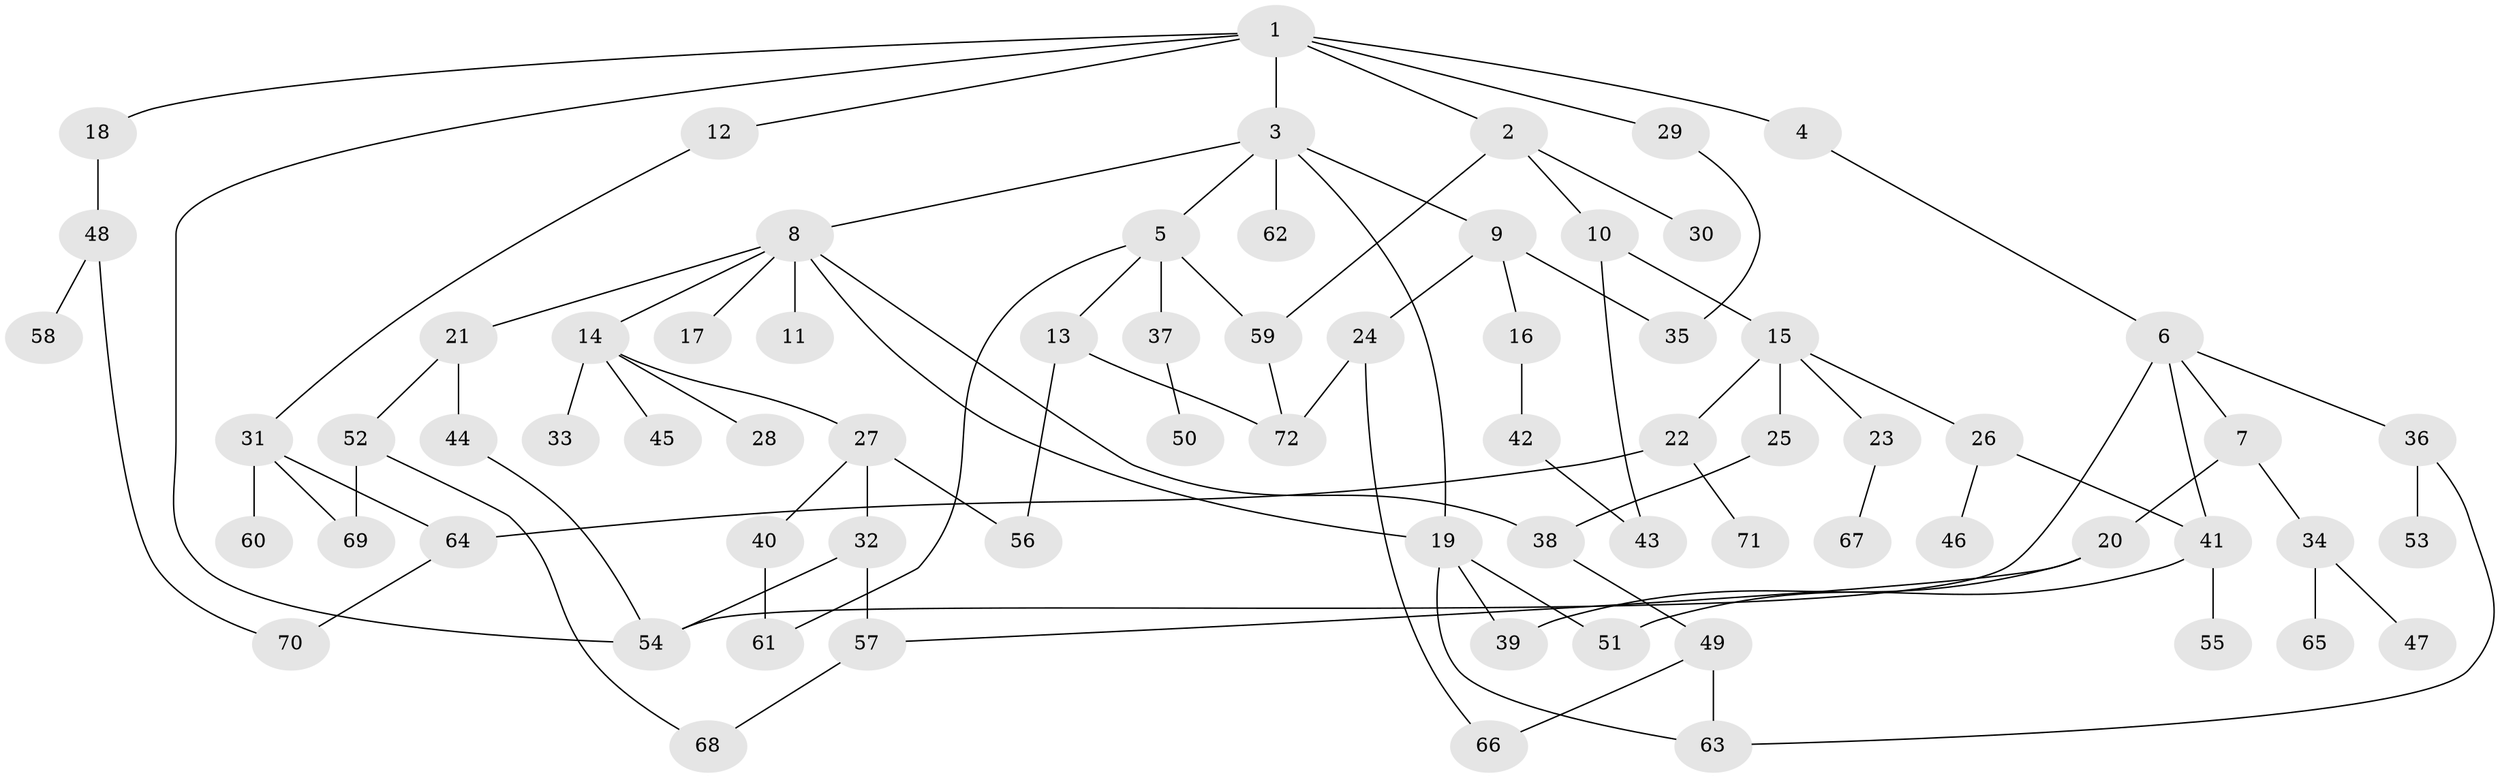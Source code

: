 // Generated by graph-tools (version 1.1) at 2025/25/03/09/25 03:25:31]
// undirected, 72 vertices, 94 edges
graph export_dot {
graph [start="1"]
  node [color=gray90,style=filled];
  1;
  2;
  3;
  4;
  5;
  6;
  7;
  8;
  9;
  10;
  11;
  12;
  13;
  14;
  15;
  16;
  17;
  18;
  19;
  20;
  21;
  22;
  23;
  24;
  25;
  26;
  27;
  28;
  29;
  30;
  31;
  32;
  33;
  34;
  35;
  36;
  37;
  38;
  39;
  40;
  41;
  42;
  43;
  44;
  45;
  46;
  47;
  48;
  49;
  50;
  51;
  52;
  53;
  54;
  55;
  56;
  57;
  58;
  59;
  60;
  61;
  62;
  63;
  64;
  65;
  66;
  67;
  68;
  69;
  70;
  71;
  72;
  1 -- 2;
  1 -- 3;
  1 -- 4;
  1 -- 12;
  1 -- 18;
  1 -- 29;
  1 -- 54;
  2 -- 10;
  2 -- 30;
  2 -- 59;
  3 -- 5;
  3 -- 8;
  3 -- 9;
  3 -- 19;
  3 -- 62;
  4 -- 6;
  5 -- 13;
  5 -- 37;
  5 -- 61;
  5 -- 59;
  6 -- 7;
  6 -- 36;
  6 -- 54;
  6 -- 41;
  7 -- 20;
  7 -- 34;
  8 -- 11;
  8 -- 14;
  8 -- 17;
  8 -- 21;
  8 -- 38;
  8 -- 19;
  9 -- 16;
  9 -- 24;
  9 -- 35;
  10 -- 15;
  10 -- 43;
  12 -- 31;
  13 -- 56;
  13 -- 72;
  14 -- 27;
  14 -- 28;
  14 -- 33;
  14 -- 45;
  15 -- 22;
  15 -- 23;
  15 -- 25;
  15 -- 26;
  16 -- 42;
  18 -- 48;
  19 -- 51;
  19 -- 63;
  19 -- 39;
  20 -- 39;
  20 -- 57;
  21 -- 44;
  21 -- 52;
  22 -- 64;
  22 -- 71;
  23 -- 67;
  24 -- 72;
  24 -- 66;
  25 -- 38;
  26 -- 41;
  26 -- 46;
  27 -- 32;
  27 -- 40;
  27 -- 56;
  29 -- 35;
  31 -- 60;
  31 -- 64;
  31 -- 69;
  32 -- 54;
  32 -- 57;
  34 -- 47;
  34 -- 65;
  36 -- 53;
  36 -- 63;
  37 -- 50;
  38 -- 49;
  40 -- 61;
  41 -- 55;
  41 -- 51;
  42 -- 43;
  44 -- 54;
  48 -- 58;
  48 -- 70;
  49 -- 63;
  49 -- 66;
  52 -- 69;
  52 -- 68;
  57 -- 68;
  59 -- 72;
  64 -- 70;
}

